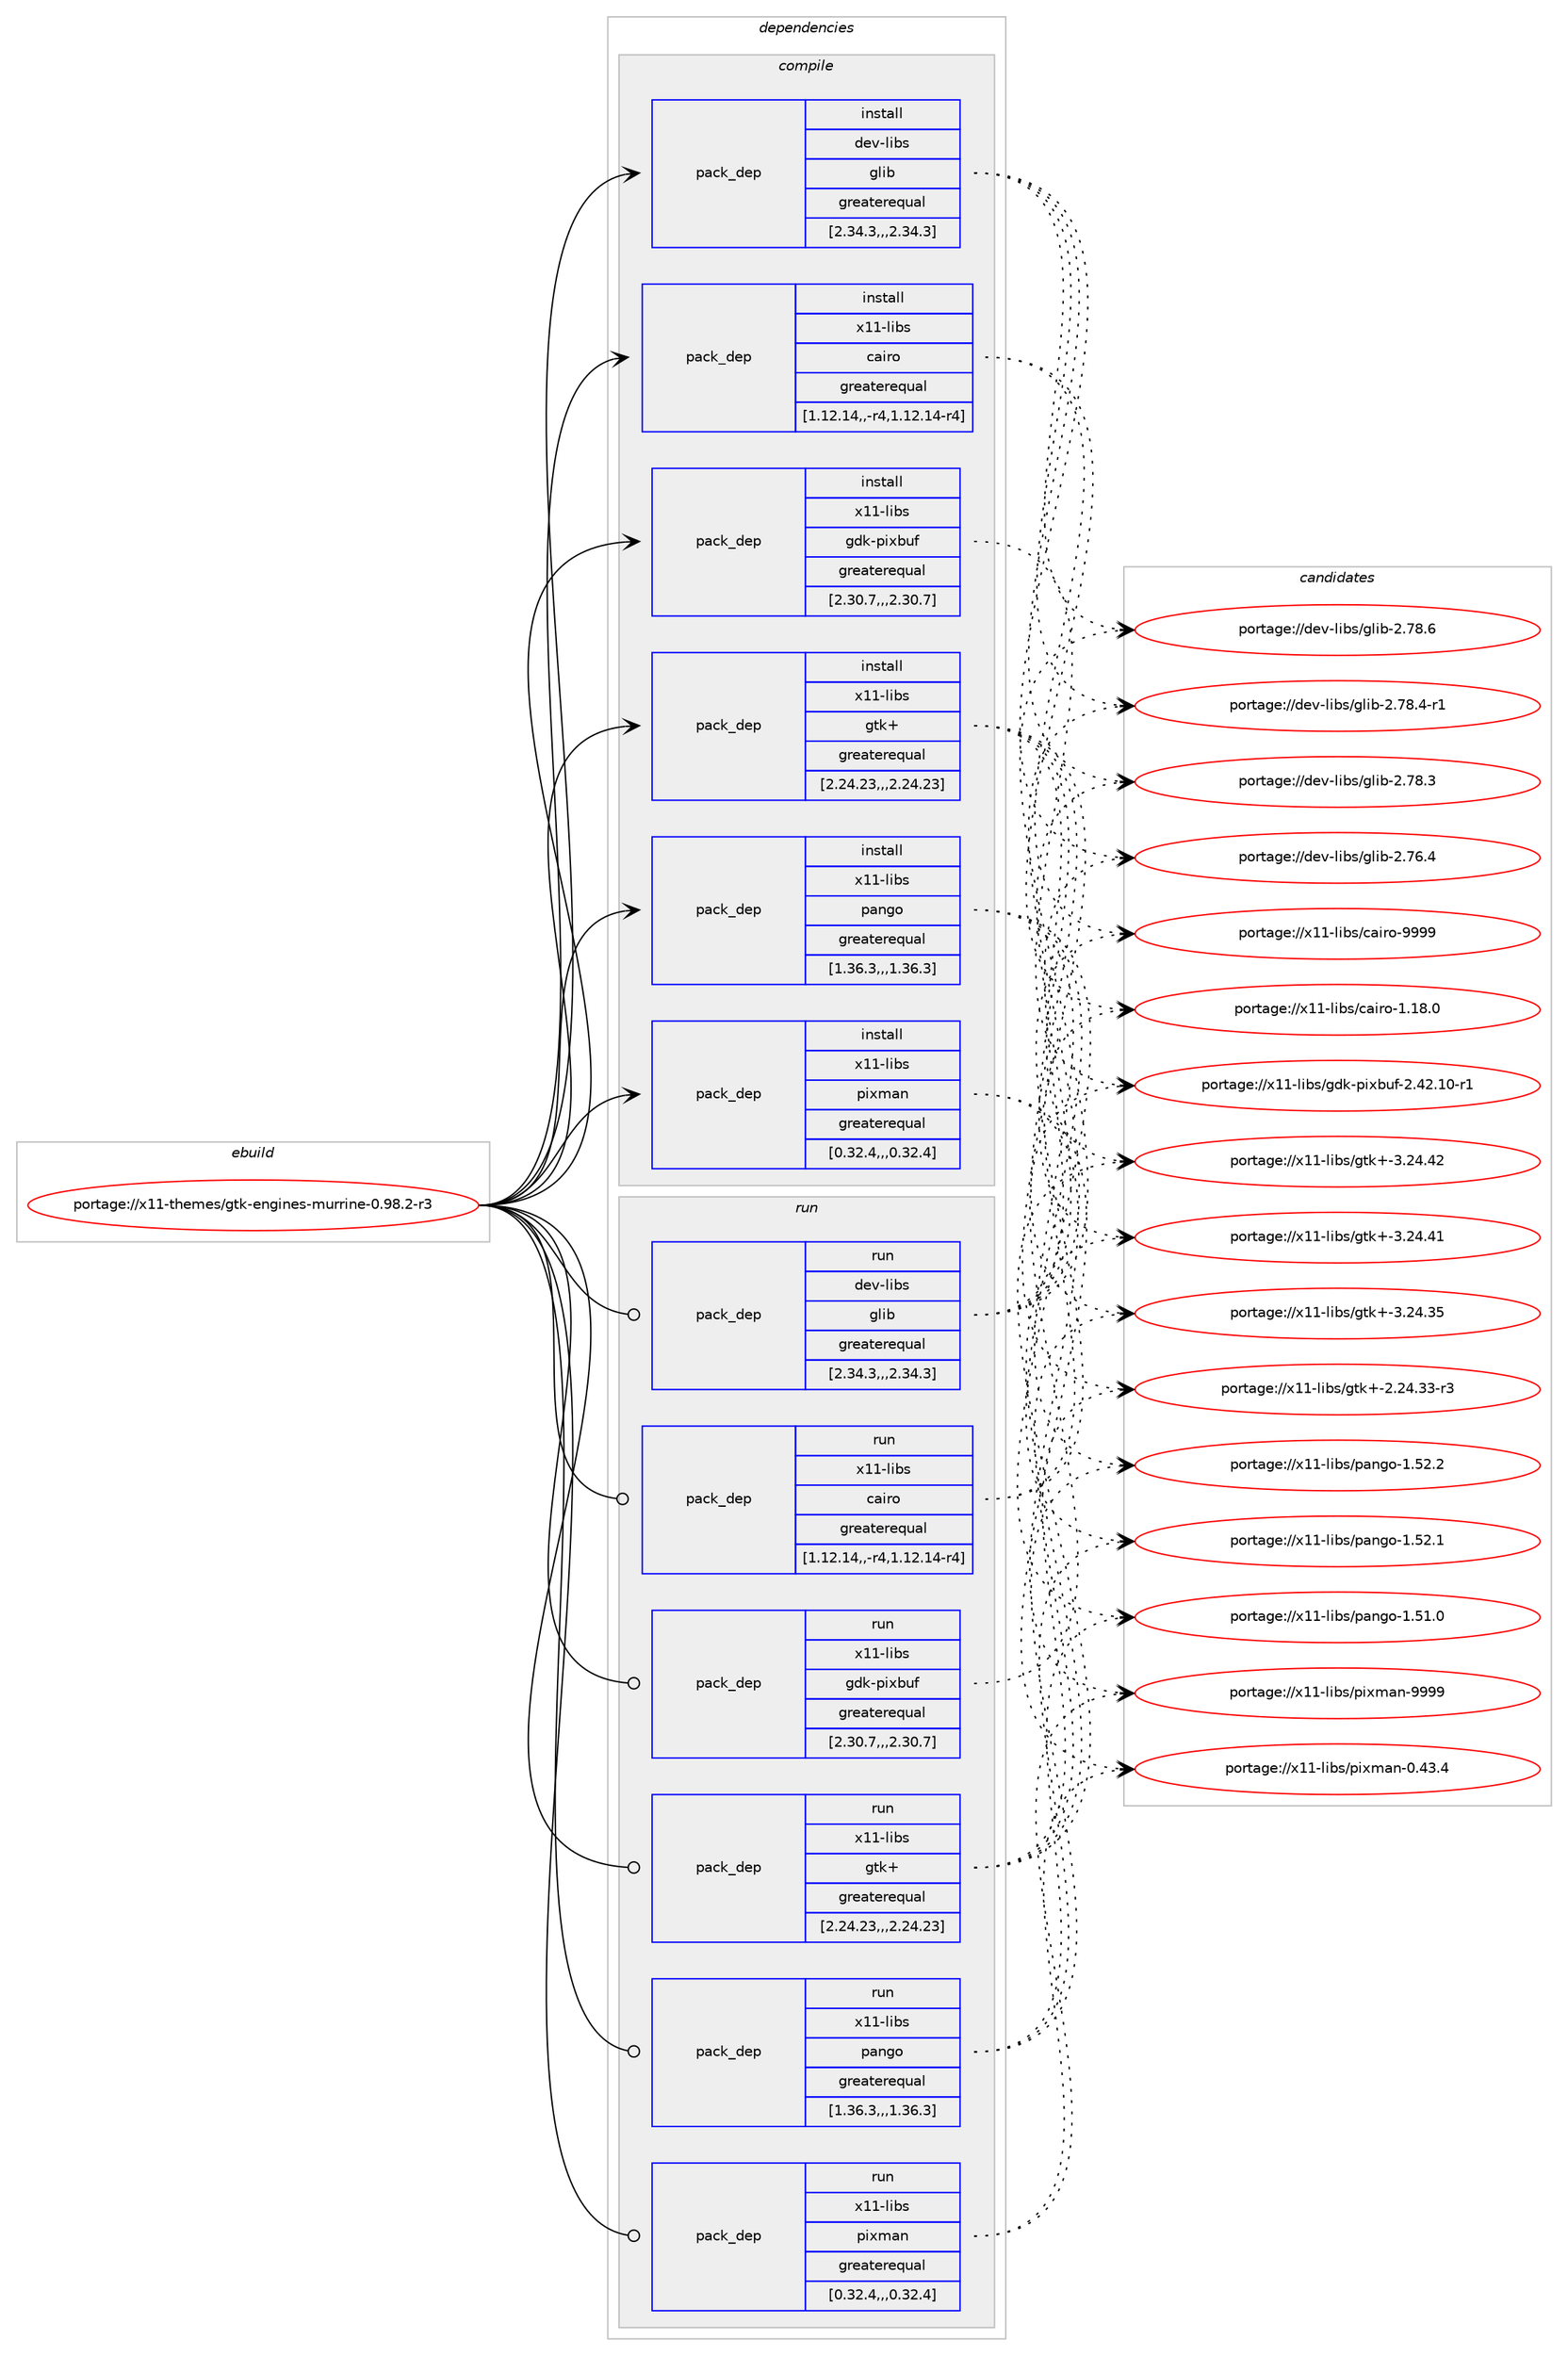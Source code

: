 digraph prolog {

# *************
# Graph options
# *************

newrank=true;
concentrate=true;
compound=true;
graph [rankdir=LR,fontname=Helvetica,fontsize=10,ranksep=1.5];#, ranksep=2.5, nodesep=0.2];
edge  [arrowhead=vee];
node  [fontname=Helvetica,fontsize=10];

# **********
# The ebuild
# **********

subgraph cluster_leftcol {
color=gray;
label=<<i>ebuild</i>>;
id [label="portage://x11-themes/gtk-engines-murrine-0.98.2-r3", color=red, width=4, href="../x11-themes/gtk-engines-murrine-0.98.2-r3.svg"];
}

# ****************
# The dependencies
# ****************

subgraph cluster_midcol {
color=gray;
label=<<i>dependencies</i>>;
subgraph cluster_compile {
fillcolor="#eeeeee";
style=filled;
label=<<i>compile</i>>;
subgraph pack341183 {
dependency467845 [label=<<TABLE BORDER="0" CELLBORDER="1" CELLSPACING="0" CELLPADDING="4" WIDTH="220"><TR><TD ROWSPAN="6" CELLPADDING="30">pack_dep</TD></TR><TR><TD WIDTH="110">install</TD></TR><TR><TD>dev-libs</TD></TR><TR><TD>glib</TD></TR><TR><TD>greaterequal</TD></TR><TR><TD>[2.34.3,,,2.34.3]</TD></TR></TABLE>>, shape=none, color=blue];
}
id:e -> dependency467845:w [weight=20,style="solid",arrowhead="vee"];
subgraph pack341184 {
dependency467846 [label=<<TABLE BORDER="0" CELLBORDER="1" CELLSPACING="0" CELLPADDING="4" WIDTH="220"><TR><TD ROWSPAN="6" CELLPADDING="30">pack_dep</TD></TR><TR><TD WIDTH="110">install</TD></TR><TR><TD>x11-libs</TD></TR><TR><TD>cairo</TD></TR><TR><TD>greaterequal</TD></TR><TR><TD>[1.12.14,,-r4,1.12.14-r4]</TD></TR></TABLE>>, shape=none, color=blue];
}
id:e -> dependency467846:w [weight=20,style="solid",arrowhead="vee"];
subgraph pack341185 {
dependency467847 [label=<<TABLE BORDER="0" CELLBORDER="1" CELLSPACING="0" CELLPADDING="4" WIDTH="220"><TR><TD ROWSPAN="6" CELLPADDING="30">pack_dep</TD></TR><TR><TD WIDTH="110">install</TD></TR><TR><TD>x11-libs</TD></TR><TR><TD>gdk-pixbuf</TD></TR><TR><TD>greaterequal</TD></TR><TR><TD>[2.30.7,,,2.30.7]</TD></TR></TABLE>>, shape=none, color=blue];
}
id:e -> dependency467847:w [weight=20,style="solid",arrowhead="vee"];
subgraph pack341186 {
dependency467848 [label=<<TABLE BORDER="0" CELLBORDER="1" CELLSPACING="0" CELLPADDING="4" WIDTH="220"><TR><TD ROWSPAN="6" CELLPADDING="30">pack_dep</TD></TR><TR><TD WIDTH="110">install</TD></TR><TR><TD>x11-libs</TD></TR><TR><TD>gtk+</TD></TR><TR><TD>greaterequal</TD></TR><TR><TD>[2.24.23,,,2.24.23]</TD></TR></TABLE>>, shape=none, color=blue];
}
id:e -> dependency467848:w [weight=20,style="solid",arrowhead="vee"];
subgraph pack341187 {
dependency467849 [label=<<TABLE BORDER="0" CELLBORDER="1" CELLSPACING="0" CELLPADDING="4" WIDTH="220"><TR><TD ROWSPAN="6" CELLPADDING="30">pack_dep</TD></TR><TR><TD WIDTH="110">install</TD></TR><TR><TD>x11-libs</TD></TR><TR><TD>pango</TD></TR><TR><TD>greaterequal</TD></TR><TR><TD>[1.36.3,,,1.36.3]</TD></TR></TABLE>>, shape=none, color=blue];
}
id:e -> dependency467849:w [weight=20,style="solid",arrowhead="vee"];
subgraph pack341188 {
dependency467850 [label=<<TABLE BORDER="0" CELLBORDER="1" CELLSPACING="0" CELLPADDING="4" WIDTH="220"><TR><TD ROWSPAN="6" CELLPADDING="30">pack_dep</TD></TR><TR><TD WIDTH="110">install</TD></TR><TR><TD>x11-libs</TD></TR><TR><TD>pixman</TD></TR><TR><TD>greaterequal</TD></TR><TR><TD>[0.32.4,,,0.32.4]</TD></TR></TABLE>>, shape=none, color=blue];
}
id:e -> dependency467850:w [weight=20,style="solid",arrowhead="vee"];
}
subgraph cluster_compileandrun {
fillcolor="#eeeeee";
style=filled;
label=<<i>compile and run</i>>;
}
subgraph cluster_run {
fillcolor="#eeeeee";
style=filled;
label=<<i>run</i>>;
subgraph pack341189 {
dependency467851 [label=<<TABLE BORDER="0" CELLBORDER="1" CELLSPACING="0" CELLPADDING="4" WIDTH="220"><TR><TD ROWSPAN="6" CELLPADDING="30">pack_dep</TD></TR><TR><TD WIDTH="110">run</TD></TR><TR><TD>dev-libs</TD></TR><TR><TD>glib</TD></TR><TR><TD>greaterequal</TD></TR><TR><TD>[2.34.3,,,2.34.3]</TD></TR></TABLE>>, shape=none, color=blue];
}
id:e -> dependency467851:w [weight=20,style="solid",arrowhead="odot"];
subgraph pack341190 {
dependency467852 [label=<<TABLE BORDER="0" CELLBORDER="1" CELLSPACING="0" CELLPADDING="4" WIDTH="220"><TR><TD ROWSPAN="6" CELLPADDING="30">pack_dep</TD></TR><TR><TD WIDTH="110">run</TD></TR><TR><TD>x11-libs</TD></TR><TR><TD>cairo</TD></TR><TR><TD>greaterequal</TD></TR><TR><TD>[1.12.14,,-r4,1.12.14-r4]</TD></TR></TABLE>>, shape=none, color=blue];
}
id:e -> dependency467852:w [weight=20,style="solid",arrowhead="odot"];
subgraph pack341191 {
dependency467853 [label=<<TABLE BORDER="0" CELLBORDER="1" CELLSPACING="0" CELLPADDING="4" WIDTH="220"><TR><TD ROWSPAN="6" CELLPADDING="30">pack_dep</TD></TR><TR><TD WIDTH="110">run</TD></TR><TR><TD>x11-libs</TD></TR><TR><TD>gdk-pixbuf</TD></TR><TR><TD>greaterequal</TD></TR><TR><TD>[2.30.7,,,2.30.7]</TD></TR></TABLE>>, shape=none, color=blue];
}
id:e -> dependency467853:w [weight=20,style="solid",arrowhead="odot"];
subgraph pack341192 {
dependency467854 [label=<<TABLE BORDER="0" CELLBORDER="1" CELLSPACING="0" CELLPADDING="4" WIDTH="220"><TR><TD ROWSPAN="6" CELLPADDING="30">pack_dep</TD></TR><TR><TD WIDTH="110">run</TD></TR><TR><TD>x11-libs</TD></TR><TR><TD>gtk+</TD></TR><TR><TD>greaterequal</TD></TR><TR><TD>[2.24.23,,,2.24.23]</TD></TR></TABLE>>, shape=none, color=blue];
}
id:e -> dependency467854:w [weight=20,style="solid",arrowhead="odot"];
subgraph pack341193 {
dependency467855 [label=<<TABLE BORDER="0" CELLBORDER="1" CELLSPACING="0" CELLPADDING="4" WIDTH="220"><TR><TD ROWSPAN="6" CELLPADDING="30">pack_dep</TD></TR><TR><TD WIDTH="110">run</TD></TR><TR><TD>x11-libs</TD></TR><TR><TD>pango</TD></TR><TR><TD>greaterequal</TD></TR><TR><TD>[1.36.3,,,1.36.3]</TD></TR></TABLE>>, shape=none, color=blue];
}
id:e -> dependency467855:w [weight=20,style="solid",arrowhead="odot"];
subgraph pack341194 {
dependency467856 [label=<<TABLE BORDER="0" CELLBORDER="1" CELLSPACING="0" CELLPADDING="4" WIDTH="220"><TR><TD ROWSPAN="6" CELLPADDING="30">pack_dep</TD></TR><TR><TD WIDTH="110">run</TD></TR><TR><TD>x11-libs</TD></TR><TR><TD>pixman</TD></TR><TR><TD>greaterequal</TD></TR><TR><TD>[0.32.4,,,0.32.4]</TD></TR></TABLE>>, shape=none, color=blue];
}
id:e -> dependency467856:w [weight=20,style="solid",arrowhead="odot"];
}
}

# **************
# The candidates
# **************

subgraph cluster_choices {
rank=same;
color=gray;
label=<<i>candidates</i>>;

subgraph choice341183 {
color=black;
nodesep=1;
choice1001011184510810598115471031081059845504655564654 [label="portage://dev-libs/glib-2.78.6", color=red, width=4,href="../dev-libs/glib-2.78.6.svg"];
choice10010111845108105981154710310810598455046555646524511449 [label="portage://dev-libs/glib-2.78.4-r1", color=red, width=4,href="../dev-libs/glib-2.78.4-r1.svg"];
choice1001011184510810598115471031081059845504655564651 [label="portage://dev-libs/glib-2.78.3", color=red, width=4,href="../dev-libs/glib-2.78.3.svg"];
choice1001011184510810598115471031081059845504655544652 [label="portage://dev-libs/glib-2.76.4", color=red, width=4,href="../dev-libs/glib-2.76.4.svg"];
dependency467845:e -> choice1001011184510810598115471031081059845504655564654:w [style=dotted,weight="100"];
dependency467845:e -> choice10010111845108105981154710310810598455046555646524511449:w [style=dotted,weight="100"];
dependency467845:e -> choice1001011184510810598115471031081059845504655564651:w [style=dotted,weight="100"];
dependency467845:e -> choice1001011184510810598115471031081059845504655544652:w [style=dotted,weight="100"];
}
subgraph choice341184 {
color=black;
nodesep=1;
choice120494945108105981154799971051141114557575757 [label="portage://x11-libs/cairo-9999", color=red, width=4,href="../x11-libs/cairo-9999.svg"];
choice1204949451081059811547999710511411145494649564648 [label="portage://x11-libs/cairo-1.18.0", color=red, width=4,href="../x11-libs/cairo-1.18.0.svg"];
dependency467846:e -> choice120494945108105981154799971051141114557575757:w [style=dotted,weight="100"];
dependency467846:e -> choice1204949451081059811547999710511411145494649564648:w [style=dotted,weight="100"];
}
subgraph choice341185 {
color=black;
nodesep=1;
choice1204949451081059811547103100107451121051209811710245504652504649484511449 [label="portage://x11-libs/gdk-pixbuf-2.42.10-r1", color=red, width=4,href="../x11-libs/gdk-pixbuf-2.42.10-r1.svg"];
dependency467847:e -> choice1204949451081059811547103100107451121051209811710245504652504649484511449:w [style=dotted,weight="100"];
}
subgraph choice341186 {
color=black;
nodesep=1;
choice1204949451081059811547103116107434551465052465250 [label="portage://x11-libs/gtk+-3.24.42", color=red, width=4,href="../x11-libs/gtk+-3.24.42.svg"];
choice1204949451081059811547103116107434551465052465249 [label="portage://x11-libs/gtk+-3.24.41", color=red, width=4,href="../x11-libs/gtk+-3.24.41.svg"];
choice1204949451081059811547103116107434551465052465153 [label="portage://x11-libs/gtk+-3.24.35", color=red, width=4,href="../x11-libs/gtk+-3.24.35.svg"];
choice12049494510810598115471031161074345504650524651514511451 [label="portage://x11-libs/gtk+-2.24.33-r3", color=red, width=4,href="../x11-libs/gtk+-2.24.33-r3.svg"];
dependency467848:e -> choice1204949451081059811547103116107434551465052465250:w [style=dotted,weight="100"];
dependency467848:e -> choice1204949451081059811547103116107434551465052465249:w [style=dotted,weight="100"];
dependency467848:e -> choice1204949451081059811547103116107434551465052465153:w [style=dotted,weight="100"];
dependency467848:e -> choice12049494510810598115471031161074345504650524651514511451:w [style=dotted,weight="100"];
}
subgraph choice341187 {
color=black;
nodesep=1;
choice12049494510810598115471129711010311145494653504650 [label="portage://x11-libs/pango-1.52.2", color=red, width=4,href="../x11-libs/pango-1.52.2.svg"];
choice12049494510810598115471129711010311145494653504649 [label="portage://x11-libs/pango-1.52.1", color=red, width=4,href="../x11-libs/pango-1.52.1.svg"];
choice12049494510810598115471129711010311145494653494648 [label="portage://x11-libs/pango-1.51.0", color=red, width=4,href="../x11-libs/pango-1.51.0.svg"];
dependency467849:e -> choice12049494510810598115471129711010311145494653504650:w [style=dotted,weight="100"];
dependency467849:e -> choice12049494510810598115471129711010311145494653504649:w [style=dotted,weight="100"];
dependency467849:e -> choice12049494510810598115471129711010311145494653494648:w [style=dotted,weight="100"];
}
subgraph choice341188 {
color=black;
nodesep=1;
choice1204949451081059811547112105120109971104557575757 [label="portage://x11-libs/pixman-9999", color=red, width=4,href="../x11-libs/pixman-9999.svg"];
choice12049494510810598115471121051201099711045484652514652 [label="portage://x11-libs/pixman-0.43.4", color=red, width=4,href="../x11-libs/pixman-0.43.4.svg"];
dependency467850:e -> choice1204949451081059811547112105120109971104557575757:w [style=dotted,weight="100"];
dependency467850:e -> choice12049494510810598115471121051201099711045484652514652:w [style=dotted,weight="100"];
}
subgraph choice341189 {
color=black;
nodesep=1;
choice1001011184510810598115471031081059845504655564654 [label="portage://dev-libs/glib-2.78.6", color=red, width=4,href="../dev-libs/glib-2.78.6.svg"];
choice10010111845108105981154710310810598455046555646524511449 [label="portage://dev-libs/glib-2.78.4-r1", color=red, width=4,href="../dev-libs/glib-2.78.4-r1.svg"];
choice1001011184510810598115471031081059845504655564651 [label="portage://dev-libs/glib-2.78.3", color=red, width=4,href="../dev-libs/glib-2.78.3.svg"];
choice1001011184510810598115471031081059845504655544652 [label="portage://dev-libs/glib-2.76.4", color=red, width=4,href="../dev-libs/glib-2.76.4.svg"];
dependency467851:e -> choice1001011184510810598115471031081059845504655564654:w [style=dotted,weight="100"];
dependency467851:e -> choice10010111845108105981154710310810598455046555646524511449:w [style=dotted,weight="100"];
dependency467851:e -> choice1001011184510810598115471031081059845504655564651:w [style=dotted,weight="100"];
dependency467851:e -> choice1001011184510810598115471031081059845504655544652:w [style=dotted,weight="100"];
}
subgraph choice341190 {
color=black;
nodesep=1;
choice120494945108105981154799971051141114557575757 [label="portage://x11-libs/cairo-9999", color=red, width=4,href="../x11-libs/cairo-9999.svg"];
choice1204949451081059811547999710511411145494649564648 [label="portage://x11-libs/cairo-1.18.0", color=red, width=4,href="../x11-libs/cairo-1.18.0.svg"];
dependency467852:e -> choice120494945108105981154799971051141114557575757:w [style=dotted,weight="100"];
dependency467852:e -> choice1204949451081059811547999710511411145494649564648:w [style=dotted,weight="100"];
}
subgraph choice341191 {
color=black;
nodesep=1;
choice1204949451081059811547103100107451121051209811710245504652504649484511449 [label="portage://x11-libs/gdk-pixbuf-2.42.10-r1", color=red, width=4,href="../x11-libs/gdk-pixbuf-2.42.10-r1.svg"];
dependency467853:e -> choice1204949451081059811547103100107451121051209811710245504652504649484511449:w [style=dotted,weight="100"];
}
subgraph choice341192 {
color=black;
nodesep=1;
choice1204949451081059811547103116107434551465052465250 [label="portage://x11-libs/gtk+-3.24.42", color=red, width=4,href="../x11-libs/gtk+-3.24.42.svg"];
choice1204949451081059811547103116107434551465052465249 [label="portage://x11-libs/gtk+-3.24.41", color=red, width=4,href="../x11-libs/gtk+-3.24.41.svg"];
choice1204949451081059811547103116107434551465052465153 [label="portage://x11-libs/gtk+-3.24.35", color=red, width=4,href="../x11-libs/gtk+-3.24.35.svg"];
choice12049494510810598115471031161074345504650524651514511451 [label="portage://x11-libs/gtk+-2.24.33-r3", color=red, width=4,href="../x11-libs/gtk+-2.24.33-r3.svg"];
dependency467854:e -> choice1204949451081059811547103116107434551465052465250:w [style=dotted,weight="100"];
dependency467854:e -> choice1204949451081059811547103116107434551465052465249:w [style=dotted,weight="100"];
dependency467854:e -> choice1204949451081059811547103116107434551465052465153:w [style=dotted,weight="100"];
dependency467854:e -> choice12049494510810598115471031161074345504650524651514511451:w [style=dotted,weight="100"];
}
subgraph choice341193 {
color=black;
nodesep=1;
choice12049494510810598115471129711010311145494653504650 [label="portage://x11-libs/pango-1.52.2", color=red, width=4,href="../x11-libs/pango-1.52.2.svg"];
choice12049494510810598115471129711010311145494653504649 [label="portage://x11-libs/pango-1.52.1", color=red, width=4,href="../x11-libs/pango-1.52.1.svg"];
choice12049494510810598115471129711010311145494653494648 [label="portage://x11-libs/pango-1.51.0", color=red, width=4,href="../x11-libs/pango-1.51.0.svg"];
dependency467855:e -> choice12049494510810598115471129711010311145494653504650:w [style=dotted,weight="100"];
dependency467855:e -> choice12049494510810598115471129711010311145494653504649:w [style=dotted,weight="100"];
dependency467855:e -> choice12049494510810598115471129711010311145494653494648:w [style=dotted,weight="100"];
}
subgraph choice341194 {
color=black;
nodesep=1;
choice1204949451081059811547112105120109971104557575757 [label="portage://x11-libs/pixman-9999", color=red, width=4,href="../x11-libs/pixman-9999.svg"];
choice12049494510810598115471121051201099711045484652514652 [label="portage://x11-libs/pixman-0.43.4", color=red, width=4,href="../x11-libs/pixman-0.43.4.svg"];
dependency467856:e -> choice1204949451081059811547112105120109971104557575757:w [style=dotted,weight="100"];
dependency467856:e -> choice12049494510810598115471121051201099711045484652514652:w [style=dotted,weight="100"];
}
}

}
